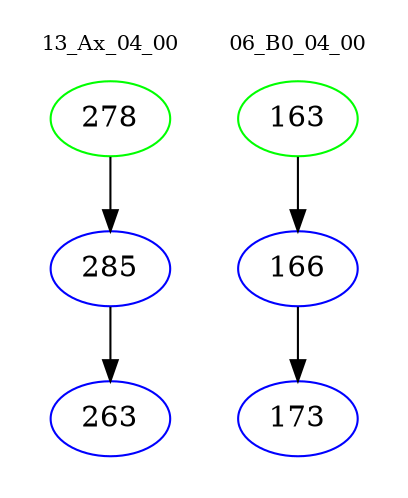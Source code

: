 digraph{
subgraph cluster_0 {
color = white
label = "13_Ax_04_00";
fontsize=10;
T0_278 [label="278", color="green"]
T0_278 -> T0_285 [color="black"]
T0_285 [label="285", color="blue"]
T0_285 -> T0_263 [color="black"]
T0_263 [label="263", color="blue"]
}
subgraph cluster_1 {
color = white
label = "06_B0_04_00";
fontsize=10;
T1_163 [label="163", color="green"]
T1_163 -> T1_166 [color="black"]
T1_166 [label="166", color="blue"]
T1_166 -> T1_173 [color="black"]
T1_173 [label="173", color="blue"]
}
}
